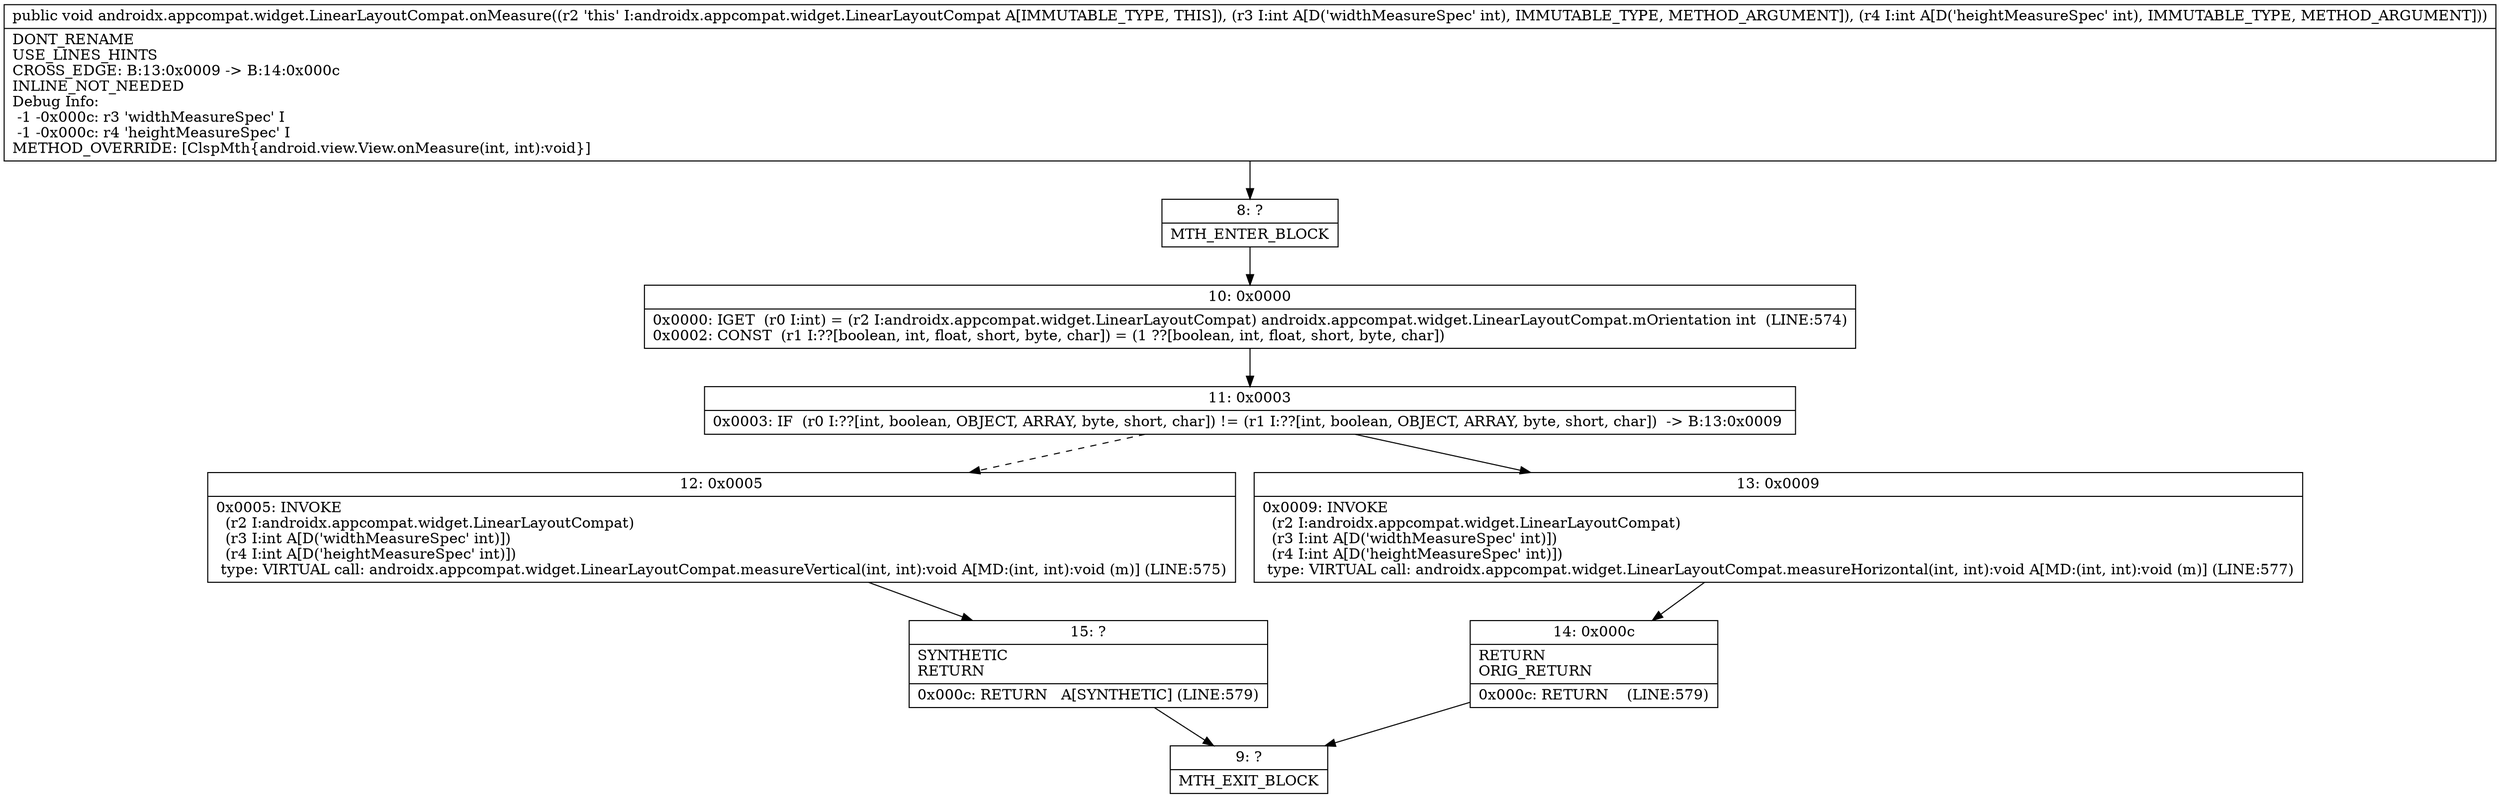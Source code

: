 digraph "CFG forandroidx.appcompat.widget.LinearLayoutCompat.onMeasure(II)V" {
Node_8 [shape=record,label="{8\:\ ?|MTH_ENTER_BLOCK\l}"];
Node_10 [shape=record,label="{10\:\ 0x0000|0x0000: IGET  (r0 I:int) = (r2 I:androidx.appcompat.widget.LinearLayoutCompat) androidx.appcompat.widget.LinearLayoutCompat.mOrientation int  (LINE:574)\l0x0002: CONST  (r1 I:??[boolean, int, float, short, byte, char]) = (1 ??[boolean, int, float, short, byte, char]) \l}"];
Node_11 [shape=record,label="{11\:\ 0x0003|0x0003: IF  (r0 I:??[int, boolean, OBJECT, ARRAY, byte, short, char]) != (r1 I:??[int, boolean, OBJECT, ARRAY, byte, short, char])  \-\> B:13:0x0009 \l}"];
Node_12 [shape=record,label="{12\:\ 0x0005|0x0005: INVOKE  \l  (r2 I:androidx.appcompat.widget.LinearLayoutCompat)\l  (r3 I:int A[D('widthMeasureSpec' int)])\l  (r4 I:int A[D('heightMeasureSpec' int)])\l type: VIRTUAL call: androidx.appcompat.widget.LinearLayoutCompat.measureVertical(int, int):void A[MD:(int, int):void (m)] (LINE:575)\l}"];
Node_15 [shape=record,label="{15\:\ ?|SYNTHETIC\lRETURN\l|0x000c: RETURN   A[SYNTHETIC] (LINE:579)\l}"];
Node_9 [shape=record,label="{9\:\ ?|MTH_EXIT_BLOCK\l}"];
Node_13 [shape=record,label="{13\:\ 0x0009|0x0009: INVOKE  \l  (r2 I:androidx.appcompat.widget.LinearLayoutCompat)\l  (r3 I:int A[D('widthMeasureSpec' int)])\l  (r4 I:int A[D('heightMeasureSpec' int)])\l type: VIRTUAL call: androidx.appcompat.widget.LinearLayoutCompat.measureHorizontal(int, int):void A[MD:(int, int):void (m)] (LINE:577)\l}"];
Node_14 [shape=record,label="{14\:\ 0x000c|RETURN\lORIG_RETURN\l|0x000c: RETURN    (LINE:579)\l}"];
MethodNode[shape=record,label="{public void androidx.appcompat.widget.LinearLayoutCompat.onMeasure((r2 'this' I:androidx.appcompat.widget.LinearLayoutCompat A[IMMUTABLE_TYPE, THIS]), (r3 I:int A[D('widthMeasureSpec' int), IMMUTABLE_TYPE, METHOD_ARGUMENT]), (r4 I:int A[D('heightMeasureSpec' int), IMMUTABLE_TYPE, METHOD_ARGUMENT]))  | DONT_RENAME\lUSE_LINES_HINTS\lCROSS_EDGE: B:13:0x0009 \-\> B:14:0x000c\lINLINE_NOT_NEEDED\lDebug Info:\l  \-1 \-0x000c: r3 'widthMeasureSpec' I\l  \-1 \-0x000c: r4 'heightMeasureSpec' I\lMETHOD_OVERRIDE: [ClspMth\{android.view.View.onMeasure(int, int):void\}]\l}"];
MethodNode -> Node_8;Node_8 -> Node_10;
Node_10 -> Node_11;
Node_11 -> Node_12[style=dashed];
Node_11 -> Node_13;
Node_12 -> Node_15;
Node_15 -> Node_9;
Node_13 -> Node_14;
Node_14 -> Node_9;
}

